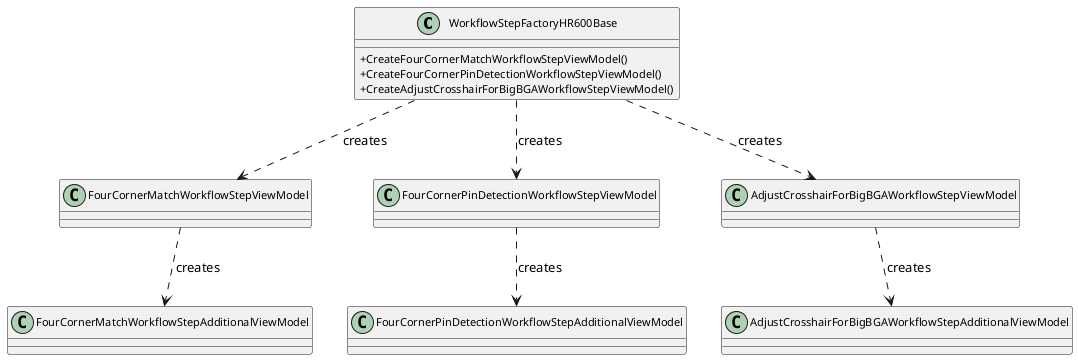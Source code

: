 @startuml WorkflowStepFactoryHR600Base
skinparam classAttributeIconSize 0
skinparam classFontSize 12
skinparam classAttributeFontSize 11
skinparam classMethodFontSize 11

class WorkflowStepFactoryHR600Base {
    +CreateFourCornerMatchWorkflowStepViewModel()
    +CreateFourCornerPinDetectionWorkflowStepViewModel()
    +CreateAdjustCrosshairForBigBGAWorkflowStepViewModel()
}

WorkflowStepFactoryHR600Base ..> FourCornerMatchWorkflowStepViewModel : creates
WorkflowStepFactoryHR600Base ..> FourCornerPinDetectionWorkflowStepViewModel : creates
WorkflowStepFactoryHR600Base ..> AdjustCrosshairForBigBGAWorkflowStepViewModel : creates

FourCornerMatchWorkflowStepViewModel ..> FourCornerMatchWorkflowStepAdditionalViewModel : creates
FourCornerPinDetectionWorkflowStepViewModel ..> FourCornerPinDetectionWorkflowStepAdditionalViewModel : creates
AdjustCrosshairForBigBGAWorkflowStepViewModel ..> AdjustCrosshairForBigBGAWorkflowStepAdditionalViewModel : creates

@enduml
